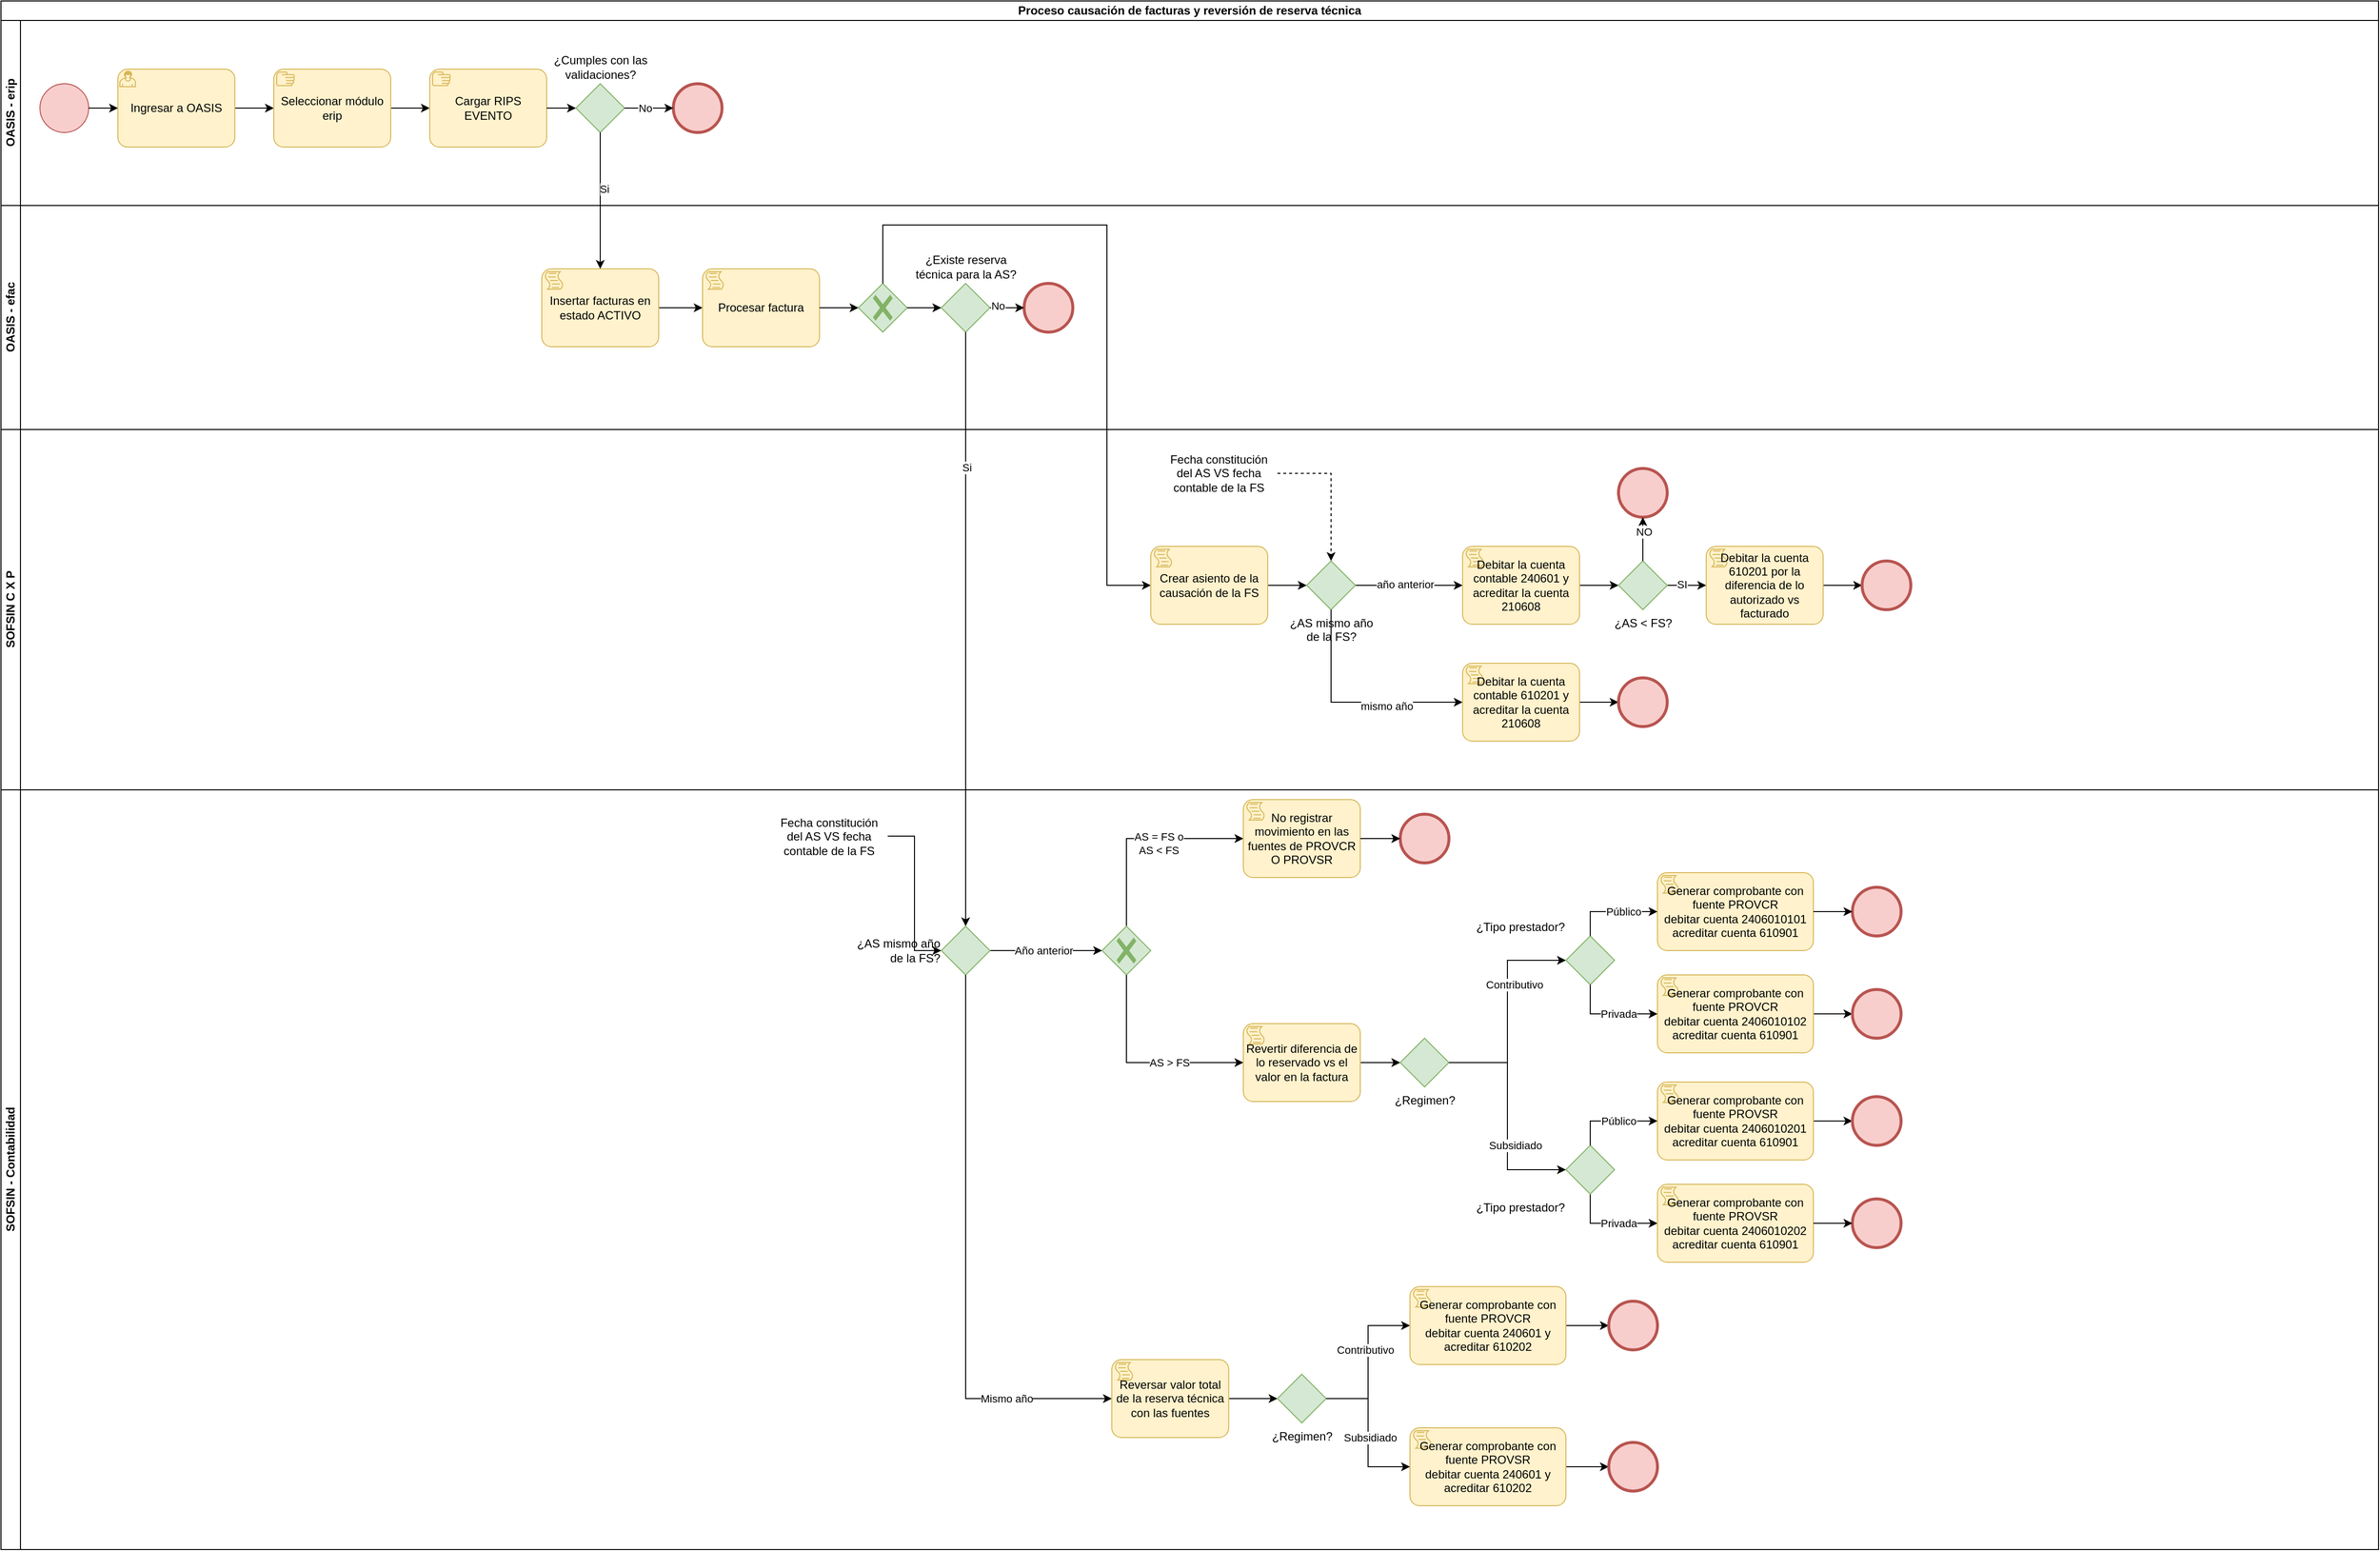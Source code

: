 <mxfile version="26.0.7">
  <diagram name="Página-1" id="pA1rQGJmWaQGo1QmMtAi">
    <mxGraphModel dx="1050" dy="530" grid="1" gridSize="10" guides="1" tooltips="1" connect="1" arrows="1" fold="1" page="1" pageScale="1" pageWidth="2910" pageHeight="1030" math="0" shadow="0">
      <root>
        <mxCell id="0" />
        <mxCell id="1" parent="0" />
        <mxCell id="lTPZUzIXuQvI7SsHR9lC-1" value="Proceso causación de facturas y reversión de reserva técnica" style="swimlane;html=1;childLayout=stackLayout;resizeParent=1;resizeParentMax=0;horizontal=1;startSize=20;horizontalStack=0;whiteSpace=wrap;" parent="1" vertex="1">
          <mxGeometry x="60" y="20" width="2440" height="1590" as="geometry" />
        </mxCell>
        <mxCell id="lTPZUzIXuQvI7SsHR9lC-2" value="&lt;font style=&quot;vertical-align: inherit;&quot;&gt;&lt;font style=&quot;vertical-align: inherit;&quot;&gt;OASIS - erip&lt;/font&gt;&lt;/font&gt;" style="swimlane;html=1;startSize=20;horizontal=0;verticalAlign=middle;" parent="lTPZUzIXuQvI7SsHR9lC-1" vertex="1">
          <mxGeometry y="20" width="2440" height="190" as="geometry" />
        </mxCell>
        <mxCell id="lTPZUzIXuQvI7SsHR9lC-5" value="" style="points=[[0.145,0.145,0],[0.5,0,0],[0.855,0.145,0],[1,0.5,0],[0.855,0.855,0],[0.5,1,0],[0.145,0.855,0],[0,0.5,0]];shape=mxgraph.bpmn.event;html=1;verticalLabelPosition=bottom;labelBackgroundColor=#ffffff;verticalAlign=top;align=center;perimeter=ellipsePerimeter;outlineConnect=0;aspect=fixed;outline=standard;symbol=general;fillColor=#f8cecc;strokeColor=#b85450;" parent="lTPZUzIXuQvI7SsHR9lC-2" vertex="1">
          <mxGeometry x="40" y="65" width="50" height="50" as="geometry" />
        </mxCell>
        <mxCell id="lTPZUzIXuQvI7SsHR9lC-9" style="edgeStyle=orthogonalEdgeStyle;rounded=0;orthogonalLoop=1;jettySize=auto;html=1;" parent="lTPZUzIXuQvI7SsHR9lC-2" source="lTPZUzIXuQvI7SsHR9lC-6" target="lTPZUzIXuQvI7SsHR9lC-8" edge="1">
          <mxGeometry relative="1" as="geometry" />
        </mxCell>
        <mxCell id="lTPZUzIXuQvI7SsHR9lC-6" value="&lt;font style=&quot;vertical-align: inherit;&quot;&gt;&lt;font style=&quot;vertical-align: inherit;&quot;&gt;Ingresar a OASIS&lt;/font&gt;&lt;/font&gt;" style="points=[[0.25,0,0],[0.5,0,0],[0.75,0,0],[1,0.25,0],[1,0.5,0],[1,0.75,0],[0.75,1,0],[0.5,1,0],[0.25,1,0],[0,0.75,0],[0,0.5,0],[0,0.25,0]];shape=mxgraph.bpmn.task;whiteSpace=wrap;rectStyle=rounded;size=10;html=1;container=1;expand=0;collapsible=0;taskMarker=user;fillColor=#fff2cc;strokeColor=#d6b656;" parent="lTPZUzIXuQvI7SsHR9lC-2" vertex="1">
          <mxGeometry x="120" y="50" width="120" height="80" as="geometry" />
        </mxCell>
        <mxCell id="lTPZUzIXuQvI7SsHR9lC-7" style="edgeStyle=orthogonalEdgeStyle;rounded=0;orthogonalLoop=1;jettySize=auto;html=1;entryX=0;entryY=0.5;entryDx=0;entryDy=0;entryPerimeter=0;" parent="lTPZUzIXuQvI7SsHR9lC-2" source="lTPZUzIXuQvI7SsHR9lC-5" target="lTPZUzIXuQvI7SsHR9lC-6" edge="1">
          <mxGeometry relative="1" as="geometry" />
        </mxCell>
        <mxCell id="lTPZUzIXuQvI7SsHR9lC-11" style="edgeStyle=orthogonalEdgeStyle;rounded=0;orthogonalLoop=1;jettySize=auto;html=1;" parent="lTPZUzIXuQvI7SsHR9lC-2" source="lTPZUzIXuQvI7SsHR9lC-8" target="lTPZUzIXuQvI7SsHR9lC-10" edge="1">
          <mxGeometry relative="1" as="geometry" />
        </mxCell>
        <mxCell id="lTPZUzIXuQvI7SsHR9lC-8" value="&lt;font style=&quot;vertical-align: inherit;&quot;&gt;&lt;font style=&quot;vertical-align: inherit;&quot;&gt;Seleccionar módulo erip&lt;/font&gt;&lt;/font&gt;" style="points=[[0.25,0,0],[0.5,0,0],[0.75,0,0],[1,0.25,0],[1,0.5,0],[1,0.75,0],[0.75,1,0],[0.5,1,0],[0.25,1,0],[0,0.75,0],[0,0.5,0],[0,0.25,0]];shape=mxgraph.bpmn.task;whiteSpace=wrap;rectStyle=rounded;size=10;html=1;container=1;expand=0;collapsible=0;taskMarker=manual;fillColor=#fff2cc;strokeColor=#d6b656;" parent="lTPZUzIXuQvI7SsHR9lC-2" vertex="1">
          <mxGeometry x="280" y="50" width="120" height="80" as="geometry" />
        </mxCell>
        <mxCell id="lTPZUzIXuQvI7SsHR9lC-10" value="&lt;font style=&quot;vertical-align: inherit;&quot;&gt;&lt;font style=&quot;vertical-align: inherit;&quot;&gt;Cargar RIPS EVENTO&lt;/font&gt;&lt;/font&gt;" style="points=[[0.25,0,0],[0.5,0,0],[0.75,0,0],[1,0.25,0],[1,0.5,0],[1,0.75,0],[0.75,1,0],[0.5,1,0],[0.25,1,0],[0,0.75,0],[0,0.5,0],[0,0.25,0]];shape=mxgraph.bpmn.task;whiteSpace=wrap;rectStyle=rounded;size=10;html=1;container=1;expand=0;collapsible=0;taskMarker=manual;fillColor=#fff2cc;strokeColor=#d6b656;" parent="lTPZUzIXuQvI7SsHR9lC-2" vertex="1">
          <mxGeometry x="440" y="50" width="120" height="80" as="geometry" />
        </mxCell>
        <mxCell id="lTPZUzIXuQvI7SsHR9lC-12" value="&lt;font style=&quot;vertical-align: inherit;&quot;&gt;&lt;font style=&quot;vertical-align: inherit;&quot;&gt;&lt;font style=&quot;vertical-align: inherit;&quot;&gt;&lt;font style=&quot;vertical-align: inherit;&quot;&gt;¿Cumples con las &lt;/font&gt;&lt;/font&gt;&lt;br&gt;&lt;font style=&quot;vertical-align: inherit;&quot;&gt;&lt;font style=&quot;vertical-align: inherit;&quot;&gt;validaciones?&lt;/font&gt;&lt;/font&gt;&lt;/font&gt;&lt;/font&gt;" style="points=[[0.25,0.25,0],[0.5,0,0],[0.75,0.25,0],[1,0.5,0],[0.75,0.75,0],[0.5,1,0],[0.25,0.75,0],[0,0.5,0]];shape=mxgraph.bpmn.gateway2;html=1;verticalLabelPosition=top;labelBackgroundColor=#ffffff;verticalAlign=bottom;align=center;perimeter=rhombusPerimeter;outlineConnect=0;outline=none;symbol=none;labelPosition=center;fillColor=#d5e8d4;strokeColor=#82b366;" parent="lTPZUzIXuQvI7SsHR9lC-2" vertex="1">
          <mxGeometry x="590" y="65" width="50" height="50" as="geometry" />
        </mxCell>
        <mxCell id="lTPZUzIXuQvI7SsHR9lC-13" style="edgeStyle=orthogonalEdgeStyle;rounded=0;orthogonalLoop=1;jettySize=auto;html=1;entryX=0;entryY=0.5;entryDx=0;entryDy=0;entryPerimeter=0;" parent="lTPZUzIXuQvI7SsHR9lC-2" source="lTPZUzIXuQvI7SsHR9lC-10" target="lTPZUzIXuQvI7SsHR9lC-12" edge="1">
          <mxGeometry relative="1" as="geometry" />
        </mxCell>
        <mxCell id="lTPZUzIXuQvI7SsHR9lC-14" value="" style="points=[[0.145,0.145,0],[0.5,0,0],[0.855,0.145,0],[1,0.5,0],[0.855,0.855,0],[0.5,1,0],[0.145,0.855,0],[0,0.5,0]];shape=mxgraph.bpmn.event;html=1;verticalLabelPosition=bottom;labelBackgroundColor=#ffffff;verticalAlign=top;align=center;perimeter=ellipsePerimeter;outlineConnect=0;aspect=fixed;outline=end;symbol=terminate2;fillColor=#f8cecc;strokeColor=#b85450;" parent="lTPZUzIXuQvI7SsHR9lC-2" vertex="1">
          <mxGeometry x="690" y="65" width="50" height="50" as="geometry" />
        </mxCell>
        <mxCell id="lTPZUzIXuQvI7SsHR9lC-16" style="edgeStyle=orthogonalEdgeStyle;rounded=0;orthogonalLoop=1;jettySize=auto;html=1;entryX=0;entryY=0.5;entryDx=0;entryDy=0;entryPerimeter=0;" parent="lTPZUzIXuQvI7SsHR9lC-2" source="lTPZUzIXuQvI7SsHR9lC-12" target="lTPZUzIXuQvI7SsHR9lC-14" edge="1">
          <mxGeometry relative="1" as="geometry" />
        </mxCell>
        <mxCell id="lTPZUzIXuQvI7SsHR9lC-17" value="&lt;font style=&quot;vertical-align: inherit;&quot;&gt;&lt;font style=&quot;vertical-align: inherit;&quot;&gt;No&lt;/font&gt;&lt;/font&gt;" style="edgeLabel;html=1;align=center;verticalAlign=middle;resizable=0;points=[];" parent="lTPZUzIXuQvI7SsHR9lC-16" vertex="1" connectable="0">
          <mxGeometry x="-0.168" relative="1" as="geometry">
            <mxPoint as="offset" />
          </mxGeometry>
        </mxCell>
        <mxCell id="lTPZUzIXuQvI7SsHR9lC-3" value="&lt;font style=&quot;vertical-align: inherit;&quot;&gt;&lt;font style=&quot;vertical-align: inherit;&quot;&gt;OASIS - efac&lt;/font&gt;&lt;/font&gt;" style="swimlane;html=1;startSize=20;horizontal=0;" parent="lTPZUzIXuQvI7SsHR9lC-1" vertex="1">
          <mxGeometry y="210" width="2440" height="230" as="geometry" />
        </mxCell>
        <mxCell id="lTPZUzIXuQvI7SsHR9lC-21" value="" style="edgeStyle=orthogonalEdgeStyle;rounded=0;orthogonalLoop=1;jettySize=auto;html=1;" parent="lTPZUzIXuQvI7SsHR9lC-3" source="lTPZUzIXuQvI7SsHR9lC-18" target="lTPZUzIXuQvI7SsHR9lC-20" edge="1">
          <mxGeometry relative="1" as="geometry" />
        </mxCell>
        <mxCell id="lTPZUzIXuQvI7SsHR9lC-18" value="&lt;font style=&quot;vertical-align: inherit;&quot;&gt;&lt;font style=&quot;vertical-align: inherit;&quot;&gt;Insertar facturas en estado ACTIVO&lt;/font&gt;&lt;/font&gt;" style="points=[[0.25,0,0],[0.5,0,0],[0.75,0,0],[1,0.25,0],[1,0.5,0],[1,0.75,0],[0.75,1,0],[0.5,1,0],[0.25,1,0],[0,0.75,0],[0,0.5,0],[0,0.25,0]];shape=mxgraph.bpmn.task;whiteSpace=wrap;rectStyle=rounded;size=10;html=1;container=1;expand=0;collapsible=0;taskMarker=script;fillColor=#fff2cc;strokeColor=#d6b656;" parent="lTPZUzIXuQvI7SsHR9lC-3" vertex="1">
          <mxGeometry x="555" y="65" width="120" height="80" as="geometry" />
        </mxCell>
        <mxCell id="lTPZUzIXuQvI7SsHR9lC-20" value="&lt;font style=&quot;vertical-align: inherit;&quot;&gt;&lt;font style=&quot;vertical-align: inherit;&quot;&gt;&lt;font style=&quot;vertical-align: inherit;&quot;&gt;&lt;font style=&quot;vertical-align: inherit;&quot;&gt;Procesar factura&lt;/font&gt;&lt;/font&gt;&lt;/font&gt;&lt;/font&gt;" style="points=[[0.25,0,0],[0.5,0,0],[0.75,0,0],[1,0.25,0],[1,0.5,0],[1,0.75,0],[0.75,1,0],[0.5,1,0],[0.25,1,0],[0,0.75,0],[0,0.5,0],[0,0.25,0]];shape=mxgraph.bpmn.task;whiteSpace=wrap;rectStyle=rounded;size=10;html=1;container=1;expand=0;collapsible=0;taskMarker=script;fillColor=#fff2cc;strokeColor=#d6b656;" parent="lTPZUzIXuQvI7SsHR9lC-3" vertex="1">
          <mxGeometry x="720" y="65" width="120" height="80" as="geometry" />
        </mxCell>
        <mxCell id="Uj06ka_1NvC9JDa_I5zb-4" value="" style="points=[[0.25,0.25,0],[0.5,0,0],[0.75,0.25,0],[1,0.5,0],[0.75,0.75,0],[0.5,1,0],[0.25,0.75,0],[0,0.5,0]];shape=mxgraph.bpmn.gateway2;html=1;verticalLabelPosition=bottom;labelBackgroundColor=#ffffff;verticalAlign=top;align=center;perimeter=rhombusPerimeter;outlineConnect=0;outline=none;symbol=none;gwType=exclusive;fillColor=#d5e8d4;strokeColor=#82b366;" parent="lTPZUzIXuQvI7SsHR9lC-3" vertex="1">
          <mxGeometry x="880" y="80" width="50" height="50" as="geometry" />
        </mxCell>
        <mxCell id="Uj06ka_1NvC9JDa_I5zb-5" style="edgeStyle=orthogonalEdgeStyle;rounded=0;orthogonalLoop=1;jettySize=auto;html=1;entryX=0;entryY=0.5;entryDx=0;entryDy=0;entryPerimeter=0;" parent="lTPZUzIXuQvI7SsHR9lC-3" source="lTPZUzIXuQvI7SsHR9lC-20" target="Uj06ka_1NvC9JDa_I5zb-4" edge="1">
          <mxGeometry relative="1" as="geometry" />
        </mxCell>
        <mxCell id="Uj06ka_1NvC9JDa_I5zb-3" value="¿Existe reserva &lt;br&gt;técnica para la AS?" style="points=[[0.25,0.25,0],[0.5,0,0],[0.75,0.25,0],[1,0.5,0],[0.75,0.75,0],[0.5,1,0],[0.25,0.75,0],[0,0.5,0]];shape=mxgraph.bpmn.gateway2;html=1;verticalLabelPosition=top;labelBackgroundColor=#ffffff;verticalAlign=bottom;align=center;perimeter=rhombusPerimeter;outlineConnect=0;outline=none;symbol=none;labelPosition=center;fillColor=#d5e8d4;strokeColor=#82b366;" parent="lTPZUzIXuQvI7SsHR9lC-3" vertex="1">
          <mxGeometry x="965" y="80" width="50" height="50" as="geometry" />
        </mxCell>
        <mxCell id="lTPZUzIXuQvI7SsHR9lC-30" style="edgeStyle=orthogonalEdgeStyle;rounded=0;orthogonalLoop=1;jettySize=auto;html=1;exitX=1;exitY=0.5;exitDx=0;exitDy=0;exitPerimeter=0;" parent="lTPZUzIXuQvI7SsHR9lC-3" source="Uj06ka_1NvC9JDa_I5zb-4" target="Uj06ka_1NvC9JDa_I5zb-3" edge="1">
          <mxGeometry relative="1" as="geometry">
            <mxPoint x="980" y="700" as="targetPoint" />
            <mxPoint x="940" y="305" as="sourcePoint" />
          </mxGeometry>
        </mxCell>
        <mxCell id="Uj06ka_1NvC9JDa_I5zb-9" value="" style="points=[[0.145,0.145,0],[0.5,0,0],[0.855,0.145,0],[1,0.5,0],[0.855,0.855,0],[0.5,1,0],[0.145,0.855,0],[0,0.5,0]];shape=mxgraph.bpmn.event;html=1;verticalLabelPosition=bottom;labelBackgroundColor=#ffffff;verticalAlign=top;align=center;perimeter=ellipsePerimeter;outlineConnect=0;aspect=fixed;outline=end;symbol=terminate2;fillColor=#f8cecc;strokeColor=#b85450;" parent="lTPZUzIXuQvI7SsHR9lC-3" vertex="1">
          <mxGeometry x="1050" y="80" width="50" height="50" as="geometry" />
        </mxCell>
        <mxCell id="Uj06ka_1NvC9JDa_I5zb-8" style="edgeStyle=orthogonalEdgeStyle;rounded=0;orthogonalLoop=1;jettySize=auto;html=1;" parent="lTPZUzIXuQvI7SsHR9lC-3" source="Uj06ka_1NvC9JDa_I5zb-3" target="Uj06ka_1NvC9JDa_I5zb-9" edge="1">
          <mxGeometry relative="1" as="geometry">
            <mxPoint x="1100" y="90" as="targetPoint" />
          </mxGeometry>
        </mxCell>
        <mxCell id="Uj06ka_1NvC9JDa_I5zb-10" value="No" style="edgeLabel;html=1;align=center;verticalAlign=middle;resizable=0;points=[];" parent="Uj06ka_1NvC9JDa_I5zb-8" vertex="1" connectable="0">
          <mxGeometry x="-0.644" y="2" relative="1" as="geometry">
            <mxPoint as="offset" />
          </mxGeometry>
        </mxCell>
        <mxCell id="lTPZUzIXuQvI7SsHR9lC-19" style="edgeStyle=orthogonalEdgeStyle;rounded=0;orthogonalLoop=1;jettySize=auto;html=1;" parent="lTPZUzIXuQvI7SsHR9lC-1" source="lTPZUzIXuQvI7SsHR9lC-12" target="lTPZUzIXuQvI7SsHR9lC-18" edge="1">
          <mxGeometry relative="1" as="geometry" />
        </mxCell>
        <mxCell id="Uj06ka_1NvC9JDa_I5zb-1" value="Si" style="edgeLabel;html=1;align=center;verticalAlign=middle;resizable=0;points=[];" parent="lTPZUzIXuQvI7SsHR9lC-19" vertex="1" connectable="0">
          <mxGeometry x="-0.168" y="4" relative="1" as="geometry">
            <mxPoint as="offset" />
          </mxGeometry>
        </mxCell>
        <mxCell id="lTPZUzIXuQvI7SsHR9lC-25" value="" style="edgeStyle=orthogonalEdgeStyle;rounded=0;orthogonalLoop=1;jettySize=auto;html=1;exitX=0.5;exitY=0;exitDx=0;exitDy=0;exitPerimeter=0;" parent="lTPZUzIXuQvI7SsHR9lC-1" source="Uj06ka_1NvC9JDa_I5zb-4" target="lTPZUzIXuQvI7SsHR9lC-24" edge="1">
          <mxGeometry relative="1" as="geometry">
            <mxPoint x="940" y="250" as="sourcePoint" />
            <Array as="points">
              <mxPoint x="905" y="230" />
              <mxPoint x="1135" y="230" />
            </Array>
          </mxGeometry>
        </mxCell>
        <mxCell id="lTPZUzIXuQvI7SsHR9lC-4" value="&lt;font style=&quot;vertical-align: inherit;&quot;&gt;&lt;font style=&quot;vertical-align: inherit;&quot;&gt;SOFSIN C X P&lt;/font&gt;&lt;/font&gt;" style="swimlane;html=1;startSize=20;horizontal=0;" parent="lTPZUzIXuQvI7SsHR9lC-1" vertex="1">
          <mxGeometry y="440" width="2440" height="370" as="geometry" />
        </mxCell>
        <mxCell id="Uj06ka_1NvC9JDa_I5zb-11" style="edgeStyle=orthogonalEdgeStyle;rounded=0;orthogonalLoop=1;jettySize=auto;html=1;entryX=0;entryY=0.5;entryDx=0;entryDy=0;entryPerimeter=0;" parent="lTPZUzIXuQvI7SsHR9lC-4" source="lTPZUzIXuQvI7SsHR9lC-24" target="Uj06ka_1NvC9JDa_I5zb-12" edge="1">
          <mxGeometry relative="1" as="geometry">
            <mxPoint x="1330" y="60" as="targetPoint" />
          </mxGeometry>
        </mxCell>
        <mxCell id="lTPZUzIXuQvI7SsHR9lC-24" value="&lt;font style=&quot;vertical-align: inherit;&quot;&gt;&lt;font style=&quot;vertical-align: inherit;&quot;&gt;&lt;font style=&quot;vertical-align: inherit;&quot;&gt;&lt;font style=&quot;vertical-align: inherit;&quot;&gt;Crear asiento de la causación de la FS&lt;/font&gt;&lt;/font&gt;&lt;/font&gt;&lt;/font&gt;" style="points=[[0.25,0,0],[0.5,0,0],[0.75,0,0],[1,0.25,0],[1,0.5,0],[1,0.75,0],[0.75,1,0],[0.5,1,0],[0.25,1,0],[0,0.75,0],[0,0.5,0],[0,0.25,0]];shape=mxgraph.bpmn.task;whiteSpace=wrap;rectStyle=rounded;size=10;html=1;container=1;expand=0;collapsible=0;taskMarker=script;fillColor=#fff2cc;strokeColor=#d6b656;" parent="lTPZUzIXuQvI7SsHR9lC-4" vertex="1">
          <mxGeometry x="1180" y="120" width="120" height="80" as="geometry" />
        </mxCell>
        <mxCell id="Uj06ka_1NvC9JDa_I5zb-13" style="edgeStyle=orthogonalEdgeStyle;rounded=0;orthogonalLoop=1;jettySize=auto;html=1;entryX=0;entryY=0.5;entryDx=0;entryDy=0;entryPerimeter=0;" parent="lTPZUzIXuQvI7SsHR9lC-4" source="Uj06ka_1NvC9JDa_I5zb-12" target="lTPZUzIXuQvI7SsHR9lC-67" edge="1">
          <mxGeometry relative="1" as="geometry">
            <mxPoint x="1480" y="160" as="targetPoint" />
          </mxGeometry>
        </mxCell>
        <mxCell id="Uj06ka_1NvC9JDa_I5zb-16" value="año anterior" style="edgeLabel;html=1;align=center;verticalAlign=middle;resizable=0;points=[];" parent="Uj06ka_1NvC9JDa_I5zb-13" vertex="1" connectable="0">
          <mxGeometry x="-0.072" y="1" relative="1" as="geometry">
            <mxPoint as="offset" />
          </mxGeometry>
        </mxCell>
        <mxCell id="Uj06ka_1NvC9JDa_I5zb-12" value="¿AS mismo año&lt;br&gt;de la FS?" style="points=[[0.25,0.25,0],[0.5,0,0],[0.75,0.25,0],[1,0.5,0],[0.75,0.75,0],[0.5,1,0],[0.25,0.75,0],[0,0.5,0]];shape=mxgraph.bpmn.gateway2;html=1;verticalLabelPosition=bottom;labelBackgroundColor=#ffffff;verticalAlign=top;align=center;perimeter=rhombusPerimeter;outlineConnect=0;outline=none;symbol=none;labelPosition=center;fillColor=#d5e8d4;strokeColor=#82b366;" parent="lTPZUzIXuQvI7SsHR9lC-4" vertex="1">
          <mxGeometry x="1340" y="135" width="50" height="50" as="geometry" />
        </mxCell>
        <mxCell id="Uj06ka_1NvC9JDa_I5zb-15" style="edgeStyle=orthogonalEdgeStyle;rounded=0;orthogonalLoop=1;jettySize=auto;html=1;dashed=1;" parent="lTPZUzIXuQvI7SsHR9lC-4" source="Uj06ka_1NvC9JDa_I5zb-14" target="Uj06ka_1NvC9JDa_I5zb-12" edge="1">
          <mxGeometry relative="1" as="geometry" />
        </mxCell>
        <mxCell id="Uj06ka_1NvC9JDa_I5zb-14" value="Fecha constitución del AS VS fecha contable de la FS" style="text;html=1;strokeColor=none;fillColor=none;align=center;verticalAlign=middle;whiteSpace=wrap;rounded=0;" parent="lTPZUzIXuQvI7SsHR9lC-4" vertex="1">
          <mxGeometry x="1190" y="30" width="120" height="30" as="geometry" />
        </mxCell>
        <mxCell id="Uj06ka_1NvC9JDa_I5zb-24" style="edgeStyle=orthogonalEdgeStyle;rounded=0;orthogonalLoop=1;jettySize=auto;html=1;" parent="lTPZUzIXuQvI7SsHR9lC-4" source="lTPZUzIXuQvI7SsHR9lC-67" target="Uj06ka_1NvC9JDa_I5zb-23" edge="1">
          <mxGeometry relative="1" as="geometry" />
        </mxCell>
        <mxCell id="lTPZUzIXuQvI7SsHR9lC-67" value="Debitar la cuenta contable 240601 y acreditar la cuenta 210608" style="points=[[0.25,0,0],[0.5,0,0],[0.75,0,0],[1,0.25,0],[1,0.5,0],[1,0.75,0],[0.75,1,0],[0.5,1,0],[0.25,1,0],[0,0.75,0],[0,0.5,0],[0,0.25,0]];shape=mxgraph.bpmn.task;whiteSpace=wrap;rectStyle=rounded;size=10;html=1;container=1;expand=0;collapsible=0;taskMarker=script;fillColor=#fff2cc;strokeColor=#d6b656;" parent="lTPZUzIXuQvI7SsHR9lC-4" vertex="1">
          <mxGeometry x="1500" y="120" width="120" height="80" as="geometry" />
        </mxCell>
        <mxCell id="Uj06ka_1NvC9JDa_I5zb-31" style="edgeStyle=orthogonalEdgeStyle;rounded=0;orthogonalLoop=1;jettySize=auto;html=1;" parent="lTPZUzIXuQvI7SsHR9lC-4" source="Uj06ka_1NvC9JDa_I5zb-17" target="Uj06ka_1NvC9JDa_I5zb-32" edge="1">
          <mxGeometry relative="1" as="geometry">
            <mxPoint x="1670" y="280" as="targetPoint" />
          </mxGeometry>
        </mxCell>
        <mxCell id="Uj06ka_1NvC9JDa_I5zb-17" value="Debitar la cuenta contable 610201 y acreditar la cuenta 210608" style="points=[[0.25,0,0],[0.5,0,0],[0.75,0,0],[1,0.25,0],[1,0.5,0],[1,0.75,0],[0.75,1,0],[0.5,1,0],[0.25,1,0],[0,0.75,0],[0,0.5,0],[0,0.25,0]];shape=mxgraph.bpmn.task;whiteSpace=wrap;rectStyle=rounded;size=10;html=1;container=1;expand=0;collapsible=0;taskMarker=script;fillColor=#fff2cc;strokeColor=#d6b656;" parent="lTPZUzIXuQvI7SsHR9lC-4" vertex="1">
          <mxGeometry x="1500" y="240" width="120" height="80" as="geometry" />
        </mxCell>
        <mxCell id="Uj06ka_1NvC9JDa_I5zb-19" style="edgeStyle=orthogonalEdgeStyle;rounded=0;orthogonalLoop=1;jettySize=auto;html=1;entryX=0;entryY=0.5;entryDx=0;entryDy=0;entryPerimeter=0;exitX=0.5;exitY=1;exitDx=0;exitDy=0;exitPerimeter=0;" parent="lTPZUzIXuQvI7SsHR9lC-4" source="Uj06ka_1NvC9JDa_I5zb-12" target="Uj06ka_1NvC9JDa_I5zb-17" edge="1">
          <mxGeometry relative="1" as="geometry" />
        </mxCell>
        <mxCell id="Uj06ka_1NvC9JDa_I5zb-20" value="mismo año" style="edgeLabel;html=1;align=center;verticalAlign=middle;resizable=0;points=[];" parent="Uj06ka_1NvC9JDa_I5zb-19" vertex="1" connectable="0">
          <mxGeometry x="0.322" y="-4" relative="1" as="geometry">
            <mxPoint as="offset" />
          </mxGeometry>
        </mxCell>
        <mxCell id="Uj06ka_1NvC9JDa_I5zb-26" style="edgeStyle=orthogonalEdgeStyle;rounded=0;orthogonalLoop=1;jettySize=auto;html=1;" parent="lTPZUzIXuQvI7SsHR9lC-4" source="Uj06ka_1NvC9JDa_I5zb-23" target="Uj06ka_1NvC9JDa_I5zb-25" edge="1">
          <mxGeometry relative="1" as="geometry" />
        </mxCell>
        <mxCell id="Uj06ka_1NvC9JDa_I5zb-27" value="SI" style="edgeLabel;html=1;align=center;verticalAlign=middle;resizable=0;points=[];" parent="Uj06ka_1NvC9JDa_I5zb-26" vertex="1" connectable="0">
          <mxGeometry x="-0.25" y="1" relative="1" as="geometry">
            <mxPoint as="offset" />
          </mxGeometry>
        </mxCell>
        <mxCell id="Uj06ka_1NvC9JDa_I5zb-23" value="¿AS &amp;lt; FS?" style="points=[[0.25,0.25,0],[0.5,0,0],[0.75,0.25,0],[1,0.5,0],[0.75,0.75,0],[0.5,1,0],[0.25,0.75,0],[0,0.5,0]];shape=mxgraph.bpmn.gateway2;html=1;verticalLabelPosition=bottom;labelBackgroundColor=#ffffff;verticalAlign=top;align=center;perimeter=rhombusPerimeter;outlineConnect=0;outline=none;symbol=none;fillColor=#d5e8d4;strokeColor=#82b366;" parent="lTPZUzIXuQvI7SsHR9lC-4" vertex="1">
          <mxGeometry x="1660" y="135" width="50" height="50" as="geometry" />
        </mxCell>
        <mxCell id="Uj06ka_1NvC9JDa_I5zb-29" style="edgeStyle=orthogonalEdgeStyle;rounded=0;orthogonalLoop=1;jettySize=auto;html=1;" parent="lTPZUzIXuQvI7SsHR9lC-4" source="Uj06ka_1NvC9JDa_I5zb-25" target="Uj06ka_1NvC9JDa_I5zb-30" edge="1">
          <mxGeometry relative="1" as="geometry">
            <mxPoint x="1910" y="160" as="targetPoint" />
          </mxGeometry>
        </mxCell>
        <mxCell id="Uj06ka_1NvC9JDa_I5zb-25" value="Debitar la cuenta 610201 por la diferencia de lo autorizado vs facturado" style="points=[[0.25,0,0],[0.5,0,0],[0.75,0,0],[1,0.25,0],[1,0.5,0],[1,0.75,0],[0.75,1,0],[0.5,1,0],[0.25,1,0],[0,0.75,0],[0,0.5,0],[0,0.25,0]];shape=mxgraph.bpmn.task;whiteSpace=wrap;rectStyle=rounded;size=10;html=1;container=1;expand=0;collapsible=0;taskMarker=script;fillColor=#fff2cc;strokeColor=#d6b656;" parent="lTPZUzIXuQvI7SsHR9lC-4" vertex="1">
          <mxGeometry x="1750" y="120" width="120" height="80" as="geometry" />
        </mxCell>
        <mxCell id="Uj06ka_1NvC9JDa_I5zb-30" value="" style="points=[[0.145,0.145,0],[0.5,0,0],[0.855,0.145,0],[1,0.5,0],[0.855,0.855,0],[0.5,1,0],[0.145,0.855,0],[0,0.5,0]];shape=mxgraph.bpmn.event;html=1;verticalLabelPosition=bottom;labelBackgroundColor=#ffffff;verticalAlign=top;align=center;perimeter=ellipsePerimeter;outlineConnect=0;aspect=fixed;outline=end;symbol=terminate2;fillColor=#f8cecc;strokeColor=#b85450;" parent="lTPZUzIXuQvI7SsHR9lC-4" vertex="1">
          <mxGeometry x="1910" y="135" width="50" height="50" as="geometry" />
        </mxCell>
        <mxCell id="Uj06ka_1NvC9JDa_I5zb-32" value="" style="points=[[0.145,0.145,0],[0.5,0,0],[0.855,0.145,0],[1,0.5,0],[0.855,0.855,0],[0.5,1,0],[0.145,0.855,0],[0,0.5,0]];shape=mxgraph.bpmn.event;html=1;verticalLabelPosition=bottom;labelBackgroundColor=#ffffff;verticalAlign=top;align=center;perimeter=ellipsePerimeter;outlineConnect=0;aspect=fixed;outline=end;symbol=terminate2;fillColor=#f8cecc;strokeColor=#b85450;" parent="lTPZUzIXuQvI7SsHR9lC-4" vertex="1">
          <mxGeometry x="1660" y="255" width="50" height="50" as="geometry" />
        </mxCell>
        <mxCell id="Uj06ka_1NvC9JDa_I5zb-36" value="" style="points=[[0.145,0.145,0],[0.5,0,0],[0.855,0.145,0],[1,0.5,0],[0.855,0.855,0],[0.5,1,0],[0.145,0.855,0],[0,0.5,0]];shape=mxgraph.bpmn.event;html=1;verticalLabelPosition=bottom;labelBackgroundColor=#ffffff;verticalAlign=top;align=center;perimeter=ellipsePerimeter;outlineConnect=0;aspect=fixed;outline=end;symbol=terminate2;fillColor=#f8cecc;strokeColor=#b85450;" parent="lTPZUzIXuQvI7SsHR9lC-4" vertex="1">
          <mxGeometry x="1660" y="40" width="50" height="50" as="geometry" />
        </mxCell>
        <mxCell id="Uj06ka_1NvC9JDa_I5zb-35" style="edgeStyle=orthogonalEdgeStyle;rounded=0;orthogonalLoop=1;jettySize=auto;html=1;" parent="lTPZUzIXuQvI7SsHR9lC-4" source="Uj06ka_1NvC9JDa_I5zb-23" target="Uj06ka_1NvC9JDa_I5zb-36" edge="1">
          <mxGeometry relative="1" as="geometry">
            <mxPoint x="1685" y="80" as="targetPoint" />
          </mxGeometry>
        </mxCell>
        <mxCell id="Uj06ka_1NvC9JDa_I5zb-37" value="NO" style="edgeLabel;html=1;align=center;verticalAlign=middle;resizable=0;points=[];" parent="Uj06ka_1NvC9JDa_I5zb-35" vertex="1" connectable="0">
          <mxGeometry x="0.36" y="-1" relative="1" as="geometry">
            <mxPoint as="offset" />
          </mxGeometry>
        </mxCell>
        <mxCell id="Uj06ka_1NvC9JDa_I5zb-6" style="edgeStyle=orthogonalEdgeStyle;rounded=0;orthogonalLoop=1;jettySize=auto;html=1;exitX=0.5;exitY=1;exitDx=0;exitDy=0;exitPerimeter=0;entryX=0.5;entryY=0;entryDx=0;entryDy=0;entryPerimeter=0;" parent="lTPZUzIXuQvI7SsHR9lC-1" source="Uj06ka_1NvC9JDa_I5zb-3" target="-zWl22DMir9VvuhOoXGW-4" edge="1">
          <mxGeometry relative="1" as="geometry">
            <mxPoint x="1030" y="1120" as="targetPoint" />
            <Array as="points" />
          </mxGeometry>
        </mxCell>
        <mxCell id="Uj06ka_1NvC9JDa_I5zb-7" value="Si" style="edgeLabel;html=1;align=center;verticalAlign=middle;resizable=0;points=[];" parent="Uj06ka_1NvC9JDa_I5zb-6" vertex="1" connectable="0">
          <mxGeometry x="-0.544" y="1" relative="1" as="geometry">
            <mxPoint as="offset" />
          </mxGeometry>
        </mxCell>
        <mxCell id="lTPZUzIXuQvI7SsHR9lC-61" value="&lt;font style=&quot;vertical-align: inherit;&quot;&gt;&lt;font style=&quot;vertical-align: inherit;&quot;&gt;SOFSIN - Contabilidad&lt;/font&gt;&lt;/font&gt;" style="swimlane;html=1;startSize=20;horizontal=0;" parent="lTPZUzIXuQvI7SsHR9lC-1" vertex="1">
          <mxGeometry y="810" width="2440" height="780" as="geometry" />
        </mxCell>
        <mxCell id="lTPZUzIXuQvI7SsHR9lC-35" style="edgeStyle=orthogonalEdgeStyle;rounded=0;orthogonalLoop=1;jettySize=auto;html=1;entryX=0;entryY=0.5;entryDx=0;entryDy=0;entryPerimeter=0;exitX=0.5;exitY=0;exitDx=0;exitDy=0;exitPerimeter=0;" parent="lTPZUzIXuQvI7SsHR9lC-61" source="lTPZUzIXuQvI7SsHR9lC-33" target="lTPZUzIXuQvI7SsHR9lC-75" edge="1">
          <mxGeometry relative="1" as="geometry">
            <mxPoint x="1360" y="120" as="targetPoint" />
          </mxGeometry>
        </mxCell>
        <mxCell id="lTPZUzIXuQvI7SsHR9lC-36" value="AS = FS o &lt;br&gt;AS &amp;lt; FS" style="edgeLabel;html=1;align=center;verticalAlign=middle;resizable=0;points=[];" parent="lTPZUzIXuQvI7SsHR9lC-35" vertex="1" connectable="0">
          <mxGeometry x="0.508" y="-3" relative="1" as="geometry">
            <mxPoint x="-36" y="2" as="offset" />
          </mxGeometry>
        </mxCell>
        <mxCell id="lTPZUzIXuQvI7SsHR9lC-33" value="" style="points=[[0.25,0.25,0],[0.5,0,0],[0.75,0.25,0],[1,0.5,0],[0.75,0.75,0],[0.5,1,0],[0.25,0.75,0],[0,0.5,0]];shape=mxgraph.bpmn.gateway2;html=1;verticalLabelPosition=bottom;labelBackgroundColor=#ffffff;verticalAlign=top;align=center;perimeter=rhombusPerimeter;outlineConnect=0;outline=none;symbol=none;gwType=exclusive;fillColor=#d5e8d4;strokeColor=#82b366;" parent="lTPZUzIXuQvI7SsHR9lC-61" vertex="1">
          <mxGeometry x="1130" y="140" width="50" height="50" as="geometry" />
        </mxCell>
        <mxCell id="lTPZUzIXuQvI7SsHR9lC-75" value="No registrar movimiento en las fuentes de PROVCR O PROVSR" style="points=[[0.25,0,0],[0.5,0,0],[0.75,0,0],[1,0.25,0],[1,0.5,0],[1,0.75,0],[0.75,1,0],[0.5,1,0],[0.25,1,0],[0,0.75,0],[0,0.5,0],[0,0.25,0]];shape=mxgraph.bpmn.task;whiteSpace=wrap;rectStyle=rounded;size=10;html=1;container=1;expand=0;collapsible=0;taskMarker=script;fillColor=#fff2cc;strokeColor=#d6b656;" parent="lTPZUzIXuQvI7SsHR9lC-61" vertex="1">
          <mxGeometry x="1275" y="10" width="120" height="80" as="geometry" />
        </mxCell>
        <mxCell id="-zWl22DMir9VvuhOoXGW-2" style="edgeStyle=orthogonalEdgeStyle;rounded=0;orthogonalLoop=1;jettySize=auto;html=1;entryX=0;entryY=0.5;entryDx=0;entryDy=0;entryPerimeter=0;exitX=0.5;exitY=1;exitDx=0;exitDy=0;exitPerimeter=0;" parent="lTPZUzIXuQvI7SsHR9lC-61" source="lTPZUzIXuQvI7SsHR9lC-33" target="-zWl22DMir9VvuhOoXGW-16" edge="1">
          <mxGeometry relative="1" as="geometry">
            <mxPoint x="1266" y="395" as="targetPoint" />
          </mxGeometry>
        </mxCell>
        <mxCell id="-zWl22DMir9VvuhOoXGW-3" value="AS &amp;gt; FS" style="edgeLabel;html=1;align=center;verticalAlign=middle;resizable=0;points=[];" parent="-zWl22DMir9VvuhOoXGW-2" vertex="1" connectable="0">
          <mxGeometry x="0.583" relative="1" as="geometry">
            <mxPoint x="-32" as="offset" />
          </mxGeometry>
        </mxCell>
        <mxCell id="-zWl22DMir9VvuhOoXGW-5" style="edgeStyle=orthogonalEdgeStyle;rounded=0;orthogonalLoop=1;jettySize=auto;html=1;entryX=0;entryY=0.5;entryDx=0;entryDy=0;entryPerimeter=0;" parent="lTPZUzIXuQvI7SsHR9lC-61" source="-zWl22DMir9VvuhOoXGW-4" target="lTPZUzIXuQvI7SsHR9lC-33" edge="1">
          <mxGeometry relative="1" as="geometry">
            <mxPoint x="990" y="370" as="targetPoint" />
          </mxGeometry>
        </mxCell>
        <mxCell id="-zWl22DMir9VvuhOoXGW-41" value="Año anterior" style="edgeLabel;html=1;align=center;verticalAlign=middle;resizable=0;points=[];" parent="-zWl22DMir9VvuhOoXGW-5" vertex="1" connectable="0">
          <mxGeometry x="0.158" y="-3" relative="1" as="geometry">
            <mxPoint x="-12" y="-3" as="offset" />
          </mxGeometry>
        </mxCell>
        <mxCell id="-zWl22DMir9VvuhOoXGW-4" value="¿AS mismo año&lt;br&gt;de la FS?" style="points=[[0.25,0.25,0],[0.5,0,0],[0.75,0.25,0],[1,0.5,0],[0.75,0.75,0],[0.5,1,0],[0.25,0.75,0],[0,0.5,0]];shape=mxgraph.bpmn.gateway2;html=1;verticalLabelPosition=middle;labelBackgroundColor=#ffffff;verticalAlign=middle;align=right;perimeter=rhombusPerimeter;outlineConnect=0;outline=none;symbol=none;labelPosition=left;fillColor=#d5e8d4;strokeColor=#82b366;" parent="lTPZUzIXuQvI7SsHR9lC-61" vertex="1">
          <mxGeometry x="965" y="140" width="50" height="50" as="geometry" />
        </mxCell>
        <mxCell id="-zWl22DMir9VvuhOoXGW-19" style="edgeStyle=orthogonalEdgeStyle;rounded=0;orthogonalLoop=1;jettySize=auto;html=1;entryX=0;entryY=0.5;entryDx=0;entryDy=0;entryPerimeter=0;" parent="lTPZUzIXuQvI7SsHR9lC-61" source="-zWl22DMir9VvuhOoXGW-16" target="9XMTyabBf-FgVmjhPNOI-6" edge="1">
          <mxGeometry relative="1" as="geometry">
            <mxPoint x="1440" y="280" as="targetPoint" />
          </mxGeometry>
        </mxCell>
        <mxCell id="-zWl22DMir9VvuhOoXGW-16" value="&lt;font style=&quot;vertical-align: inherit;&quot;&gt;&lt;font style=&quot;vertical-align: inherit;&quot;&gt;Revertir diferencia de lo reservado vs el valor en la factura&lt;/font&gt;&lt;/font&gt;" style="points=[[0.25,0,0],[0.5,0,0],[0.75,0,0],[1,0.25,0],[1,0.5,0],[1,0.75,0],[0.75,1,0],[0.5,1,0],[0.25,1,0],[0,0.75,0],[0,0.5,0],[0,0.25,0]];shape=mxgraph.bpmn.task;whiteSpace=wrap;rectStyle=rounded;size=10;html=1;container=1;expand=0;collapsible=0;taskMarker=script;fillColor=#fff2cc;strokeColor=#d6b656;" parent="lTPZUzIXuQvI7SsHR9lC-61" vertex="1">
          <mxGeometry x="1275" y="240" width="120" height="80" as="geometry" />
        </mxCell>
        <mxCell id="-zWl22DMir9VvuhOoXGW-23" style="edgeStyle=orthogonalEdgeStyle;rounded=0;orthogonalLoop=1;jettySize=auto;html=1;entryX=0;entryY=0.5;entryDx=0;entryDy=0;entryPerimeter=0;exitX=0.5;exitY=1;exitDx=0;exitDy=0;exitPerimeter=0;" parent="lTPZUzIXuQvI7SsHR9lC-61" source="-zWl22DMir9VvuhOoXGW-4" target="-zWl22DMir9VvuhOoXGW-29" edge="1">
          <mxGeometry relative="1" as="geometry">
            <mxPoint x="1060" y="850" as="targetPoint" />
          </mxGeometry>
        </mxCell>
        <mxCell id="-zWl22DMir9VvuhOoXGW-42" value="Mismo año" style="edgeLabel;html=1;align=center;verticalAlign=middle;resizable=0;points=[];" parent="-zWl22DMir9VvuhOoXGW-23" vertex="1" connectable="0">
          <mxGeometry x="0.762" y="-4" relative="1" as="geometry">
            <mxPoint x="-39" y="-4" as="offset" />
          </mxGeometry>
        </mxCell>
        <mxCell id="9XMTyabBf-FgVmjhPNOI-14" style="edgeStyle=orthogonalEdgeStyle;rounded=0;orthogonalLoop=1;jettySize=auto;html=1;" parent="lTPZUzIXuQvI7SsHR9lC-61" source="-zWl22DMir9VvuhOoXGW-29" target="9XMTyabBf-FgVmjhPNOI-13" edge="1">
          <mxGeometry relative="1" as="geometry" />
        </mxCell>
        <mxCell id="-zWl22DMir9VvuhOoXGW-29" value="Reversar valor total de la reserva técnica con las fuentes" style="points=[[0.25,0,0],[0.5,0,0],[0.75,0,0],[1,0.25,0],[1,0.5,0],[1,0.75,0],[0.75,1,0],[0.5,1,0],[0.25,1,0],[0,0.75,0],[0,0.5,0],[0,0.25,0]];shape=mxgraph.bpmn.task;whiteSpace=wrap;rectStyle=rounded;size=10;html=1;container=1;expand=0;collapsible=0;taskMarker=script;fillColor=#fff2cc;strokeColor=#d6b656;" parent="lTPZUzIXuQvI7SsHR9lC-61" vertex="1">
          <mxGeometry x="1140" y="585" width="120" height="80" as="geometry" />
        </mxCell>
        <mxCell id="-zWl22DMir9VvuhOoXGW-35" value="" style="points=[[0.145,0.145,0],[0.5,0,0],[0.855,0.145,0],[1,0.5,0],[0.855,0.855,0],[0.5,1,0],[0.145,0.855,0],[0,0.5,0]];shape=mxgraph.bpmn.event;html=1;verticalLabelPosition=bottom;labelBackgroundColor=#ffffff;verticalAlign=top;align=center;perimeter=ellipsePerimeter;outlineConnect=0;aspect=fixed;outline=end;symbol=terminate2;fillColor=#f8cecc;strokeColor=#b85450;" parent="lTPZUzIXuQvI7SsHR9lC-61" vertex="1">
          <mxGeometry x="1436" y="25" width="50" height="50" as="geometry" />
        </mxCell>
        <mxCell id="-zWl22DMir9VvuhOoXGW-34" style="edgeStyle=orthogonalEdgeStyle;rounded=0;orthogonalLoop=1;jettySize=auto;html=1;" parent="lTPZUzIXuQvI7SsHR9lC-61" source="lTPZUzIXuQvI7SsHR9lC-75" target="-zWl22DMir9VvuhOoXGW-35" edge="1">
          <mxGeometry relative="1" as="geometry">
            <mxPoint x="2110" y="120" as="targetPoint" />
          </mxGeometry>
        </mxCell>
        <mxCell id="-zWl22DMir9VvuhOoXGW-36" value="" style="points=[[0.145,0.145,0],[0.5,0,0],[0.855,0.145,0],[1,0.5,0],[0.855,0.855,0],[0.5,1,0],[0.145,0.855,0],[0,0.5,0]];shape=mxgraph.bpmn.event;html=1;verticalLabelPosition=bottom;labelBackgroundColor=#ffffff;verticalAlign=top;align=center;perimeter=ellipsePerimeter;outlineConnect=0;aspect=fixed;outline=end;symbol=terminate2;fillColor=#f8cecc;strokeColor=#b85450;" parent="lTPZUzIXuQvI7SsHR9lC-61" vertex="1">
          <mxGeometry x="1900" y="100" width="50" height="50" as="geometry" />
        </mxCell>
        <mxCell id="9XMTyabBf-FgVmjhPNOI-5" value="Generar comprobante con fuente PROVCR&lt;br&gt;debitar cuenta 2406010101&lt;br&gt;acreditar cuenta 610901" style="points=[[0.25,0,0],[0.5,0,0],[0.75,0,0],[1,0.25,0],[1,0.5,0],[1,0.75,0],[0.75,1,0],[0.5,1,0],[0.25,1,0],[0,0.75,0],[0,0.5,0],[0,0.25,0]];shape=mxgraph.bpmn.task;whiteSpace=wrap;rectStyle=rounded;size=10;html=1;container=1;expand=0;collapsible=0;taskMarker=script;fillColor=#fff2cc;strokeColor=#d6b656;" parent="lTPZUzIXuQvI7SsHR9lC-61" vertex="1">
          <mxGeometry x="1700" y="85" width="160" height="80" as="geometry" />
        </mxCell>
        <mxCell id="9XMTyabBf-FgVmjhPNOI-7" style="edgeStyle=orthogonalEdgeStyle;rounded=0;orthogonalLoop=1;jettySize=auto;html=1;entryX=0;entryY=0.5;entryDx=0;entryDy=0;entryPerimeter=0;" parent="lTPZUzIXuQvI7SsHR9lC-61" source="9XMTyabBf-FgVmjhPNOI-6" target="9XMTyabBf-FgVmjhPNOI-30" edge="1">
          <mxGeometry relative="1" as="geometry" />
        </mxCell>
        <mxCell id="9XMTyabBf-FgVmjhPNOI-23" value="Contributivo" style="edgeLabel;html=1;align=center;verticalAlign=middle;resizable=0;points=[];" parent="9XMTyabBf-FgVmjhPNOI-7" vertex="1" connectable="0">
          <mxGeometry x="0.53" y="-3" relative="1" as="geometry">
            <mxPoint y="22" as="offset" />
          </mxGeometry>
        </mxCell>
        <mxCell id="9XMTyabBf-FgVmjhPNOI-6" value="¿Regimen?" style="points=[[0.25,0.25,0],[0.5,0,0],[0.75,0.25,0],[1,0.5,0],[0.75,0.75,0],[0.5,1,0],[0.25,0.75,0],[0,0.5,0]];shape=mxgraph.bpmn.gateway2;html=1;verticalLabelPosition=bottom;labelBackgroundColor=#ffffff;verticalAlign=top;align=center;perimeter=rhombusPerimeter;outlineConnect=0;outline=none;symbol=none;fillColor=#d5e8d4;strokeColor=#82b366;" parent="lTPZUzIXuQvI7SsHR9lC-61" vertex="1">
          <mxGeometry x="1436" y="255" width="50" height="50" as="geometry" />
        </mxCell>
        <mxCell id="9XMTyabBf-FgVmjhPNOI-11" style="edgeStyle=orthogonalEdgeStyle;rounded=0;orthogonalLoop=1;jettySize=auto;html=1;exitX=1;exitY=0.5;exitDx=0;exitDy=0;exitPerimeter=0;" parent="lTPZUzIXuQvI7SsHR9lC-61" source="ZRN_mtLQNNem1LIYAk43-1" target="9XMTyabBf-FgVmjhPNOI-10" edge="1">
          <mxGeometry relative="1" as="geometry">
            <mxPoint x="2070" y="510" as="sourcePoint" />
          </mxGeometry>
        </mxCell>
        <mxCell id="9XMTyabBf-FgVmjhPNOI-10" value="" style="points=[[0.145,0.145,0],[0.5,0,0],[0.855,0.145,0],[1,0.5,0],[0.855,0.855,0],[0.5,1,0],[0.145,0.855,0],[0,0.5,0]];shape=mxgraph.bpmn.event;html=1;verticalLabelPosition=bottom;labelBackgroundColor=#ffffff;verticalAlign=top;align=center;perimeter=ellipsePerimeter;outlineConnect=0;aspect=fixed;outline=end;symbol=terminate2;fillColor=#f8cecc;strokeColor=#b85450;" parent="lTPZUzIXuQvI7SsHR9lC-61" vertex="1">
          <mxGeometry x="1900" y="315" width="50" height="50" as="geometry" />
        </mxCell>
        <mxCell id="9XMTyabBf-FgVmjhPNOI-12" style="edgeStyle=orthogonalEdgeStyle;rounded=0;orthogonalLoop=1;jettySize=auto;html=1;entryX=0;entryY=0.5;entryDx=0;entryDy=0;entryPerimeter=0;" parent="lTPZUzIXuQvI7SsHR9lC-61" source="9XMTyabBf-FgVmjhPNOI-5" target="-zWl22DMir9VvuhOoXGW-36" edge="1">
          <mxGeometry relative="1" as="geometry" />
        </mxCell>
        <mxCell id="9XMTyabBf-FgVmjhPNOI-13" value="¿Regimen?" style="points=[[0.25,0.25,0],[0.5,0,0],[0.75,0.25,0],[1,0.5,0],[0.75,0.75,0],[0.5,1,0],[0.25,0.75,0],[0,0.5,0]];shape=mxgraph.bpmn.gateway2;html=1;verticalLabelPosition=bottom;labelBackgroundColor=#ffffff;verticalAlign=top;align=center;perimeter=rhombusPerimeter;outlineConnect=0;outline=none;symbol=none;fillColor=#d5e8d4;strokeColor=#82b366;" parent="lTPZUzIXuQvI7SsHR9lC-61" vertex="1">
          <mxGeometry x="1310" y="600" width="50" height="50" as="geometry" />
        </mxCell>
        <mxCell id="9XMTyabBf-FgVmjhPNOI-20" style="edgeStyle=orthogonalEdgeStyle;rounded=0;orthogonalLoop=1;jettySize=auto;html=1;" parent="lTPZUzIXuQvI7SsHR9lC-61" source="9XMTyabBf-FgVmjhPNOI-15" target="9XMTyabBf-FgVmjhPNOI-19" edge="1">
          <mxGeometry relative="1" as="geometry" />
        </mxCell>
        <mxCell id="9XMTyabBf-FgVmjhPNOI-15" value="Generar comprobante con fuente PROVCR &lt;br&gt;debitar cuenta 240601 y acreditar 610202" style="points=[[0.25,0,0],[0.5,0,0],[0.75,0,0],[1,0.25,0],[1,0.5,0],[1,0.75,0],[0.75,1,0],[0.5,1,0],[0.25,1,0],[0,0.75,0],[0,0.5,0],[0,0.25,0]];shape=mxgraph.bpmn.task;whiteSpace=wrap;rectStyle=rounded;size=10;html=1;container=1;expand=0;collapsible=0;taskMarker=script;fillColor=#fff2cc;strokeColor=#d6b656;" parent="lTPZUzIXuQvI7SsHR9lC-61" vertex="1">
          <mxGeometry x="1446" y="510" width="160" height="80" as="geometry" />
        </mxCell>
        <mxCell id="9XMTyabBf-FgVmjhPNOI-22" style="edgeStyle=orthogonalEdgeStyle;rounded=0;orthogonalLoop=1;jettySize=auto;html=1;" parent="lTPZUzIXuQvI7SsHR9lC-61" source="9XMTyabBf-FgVmjhPNOI-16" target="9XMTyabBf-FgVmjhPNOI-21" edge="1">
          <mxGeometry relative="1" as="geometry" />
        </mxCell>
        <mxCell id="9XMTyabBf-FgVmjhPNOI-16" value="Generar comprobante con fuente PROVSR &lt;br&gt;debitar cuenta 240601 y acreditar 610202" style="points=[[0.25,0,0],[0.5,0,0],[0.75,0,0],[1,0.25,0],[1,0.5,0],[1,0.75,0],[0.75,1,0],[0.5,1,0],[0.25,1,0],[0,0.75,0],[0,0.5,0],[0,0.25,0]];shape=mxgraph.bpmn.task;whiteSpace=wrap;rectStyle=rounded;size=10;html=1;container=1;expand=0;collapsible=0;taskMarker=script;fillColor=#fff2cc;strokeColor=#d6b656;" parent="lTPZUzIXuQvI7SsHR9lC-61" vertex="1">
          <mxGeometry x="1446" y="655" width="160" height="80" as="geometry" />
        </mxCell>
        <mxCell id="9XMTyabBf-FgVmjhPNOI-17" style="edgeStyle=orthogonalEdgeStyle;rounded=0;orthogonalLoop=1;jettySize=auto;html=1;entryX=0;entryY=0.5;entryDx=0;entryDy=0;entryPerimeter=0;" parent="lTPZUzIXuQvI7SsHR9lC-61" source="9XMTyabBf-FgVmjhPNOI-13" target="9XMTyabBf-FgVmjhPNOI-15" edge="1">
          <mxGeometry relative="1" as="geometry" />
        </mxCell>
        <mxCell id="9XMTyabBf-FgVmjhPNOI-25" value="Contributivo" style="edgeLabel;html=1;align=center;verticalAlign=middle;resizable=0;points=[];" parent="9XMTyabBf-FgVmjhPNOI-17" vertex="1" connectable="0">
          <mxGeometry x="0.396" y="-1" relative="1" as="geometry">
            <mxPoint x="-4" y="19" as="offset" />
          </mxGeometry>
        </mxCell>
        <mxCell id="9XMTyabBf-FgVmjhPNOI-18" style="edgeStyle=orthogonalEdgeStyle;rounded=0;orthogonalLoop=1;jettySize=auto;html=1;entryX=0;entryY=0.5;entryDx=0;entryDy=0;entryPerimeter=0;" parent="lTPZUzIXuQvI7SsHR9lC-61" source="9XMTyabBf-FgVmjhPNOI-13" target="9XMTyabBf-FgVmjhPNOI-16" edge="1">
          <mxGeometry relative="1" as="geometry" />
        </mxCell>
        <mxCell id="9XMTyabBf-FgVmjhPNOI-26" value="Subsidiado" style="edgeLabel;html=1;align=center;verticalAlign=middle;resizable=0;points=[];" parent="9XMTyabBf-FgVmjhPNOI-18" vertex="1" connectable="0">
          <mxGeometry x="0.418" relative="1" as="geometry">
            <mxPoint x="2" y="-28" as="offset" />
          </mxGeometry>
        </mxCell>
        <mxCell id="9XMTyabBf-FgVmjhPNOI-19" value="" style="points=[[0.145,0.145,0],[0.5,0,0],[0.855,0.145,0],[1,0.5,0],[0.855,0.855,0],[0.5,1,0],[0.145,0.855,0],[0,0.5,0]];shape=mxgraph.bpmn.event;html=1;verticalLabelPosition=bottom;labelBackgroundColor=#ffffff;verticalAlign=top;align=center;perimeter=ellipsePerimeter;outlineConnect=0;aspect=fixed;outline=end;symbol=terminate2;fillColor=#f8cecc;strokeColor=#b85450;" parent="lTPZUzIXuQvI7SsHR9lC-61" vertex="1">
          <mxGeometry x="1650" y="525" width="50" height="50" as="geometry" />
        </mxCell>
        <mxCell id="9XMTyabBf-FgVmjhPNOI-21" value="" style="points=[[0.145,0.145,0],[0.5,0,0],[0.855,0.145,0],[1,0.5,0],[0.855,0.855,0],[0.5,1,0],[0.145,0.855,0],[0,0.5,0]];shape=mxgraph.bpmn.event;html=1;verticalLabelPosition=bottom;labelBackgroundColor=#ffffff;verticalAlign=top;align=center;perimeter=ellipsePerimeter;outlineConnect=0;aspect=fixed;outline=end;symbol=terminate2;fillColor=#f8cecc;strokeColor=#b85450;" parent="lTPZUzIXuQvI7SsHR9lC-61" vertex="1">
          <mxGeometry x="1650" y="670" width="50" height="50" as="geometry" />
        </mxCell>
        <mxCell id="9XMTyabBf-FgVmjhPNOI-28" style="edgeStyle=orthogonalEdgeStyle;rounded=0;orthogonalLoop=1;jettySize=auto;html=1;entryX=0;entryY=0.5;entryDx=0;entryDy=0;entryPerimeter=0;" parent="lTPZUzIXuQvI7SsHR9lC-61" source="9XMTyabBf-FgVmjhPNOI-27" target="-zWl22DMir9VvuhOoXGW-4" edge="1">
          <mxGeometry relative="1" as="geometry">
            <mxPoint x="940" y="130" as="targetPoint" />
          </mxGeometry>
        </mxCell>
        <mxCell id="9XMTyabBf-FgVmjhPNOI-27" value="Fecha constitución del AS VS fecha contable de la FS" style="text;html=1;strokeColor=none;fillColor=none;align=center;verticalAlign=middle;whiteSpace=wrap;rounded=0;" parent="lTPZUzIXuQvI7SsHR9lC-61" vertex="1">
          <mxGeometry x="790" y="25" width="120" height="45" as="geometry" />
        </mxCell>
        <mxCell id="9XMTyabBf-FgVmjhPNOI-30" value="¿Tipo prestador?" style="points=[[0.25,0.25,0],[0.5,0,0],[0.75,0.25,0],[1,0.5,0],[0.75,0.75,0],[0.5,1,0],[0.25,0.75,0],[0,0.5,0]];shape=mxgraph.bpmn.gateway2;html=1;verticalLabelPosition=top;labelBackgroundColor=#ffffff;verticalAlign=bottom;align=right;perimeter=rhombusPerimeter;outlineConnect=0;outline=none;symbol=none;labelPosition=left;fillColor=#d5e8d4;strokeColor=#82b366;" parent="lTPZUzIXuQvI7SsHR9lC-61" vertex="1">
          <mxGeometry x="1606" y="150" width="50" height="50" as="geometry" />
        </mxCell>
        <mxCell id="9XMTyabBf-FgVmjhPNOI-31" style="edgeStyle=orthogonalEdgeStyle;rounded=0;orthogonalLoop=1;jettySize=auto;html=1;entryX=0;entryY=0.5;entryDx=0;entryDy=0;entryPerimeter=0;exitX=0.5;exitY=0;exitDx=0;exitDy=0;exitPerimeter=0;" parent="lTPZUzIXuQvI7SsHR9lC-61" source="9XMTyabBf-FgVmjhPNOI-30" target="9XMTyabBf-FgVmjhPNOI-5" edge="1">
          <mxGeometry relative="1" as="geometry" />
        </mxCell>
        <mxCell id="9XMTyabBf-FgVmjhPNOI-34" value="Público" style="edgeLabel;html=1;align=center;verticalAlign=middle;resizable=0;points=[];" parent="9XMTyabBf-FgVmjhPNOI-31" vertex="1" connectable="0">
          <mxGeometry x="0.578" y="-4" relative="1" as="geometry">
            <mxPoint x="-15" y="-4" as="offset" />
          </mxGeometry>
        </mxCell>
        <mxCell id="9XMTyabBf-FgVmjhPNOI-39" style="edgeStyle=orthogonalEdgeStyle;rounded=0;orthogonalLoop=1;jettySize=auto;html=1;" parent="lTPZUzIXuQvI7SsHR9lC-61" source="9XMTyabBf-FgVmjhPNOI-32" target="9XMTyabBf-FgVmjhPNOI-38" edge="1">
          <mxGeometry relative="1" as="geometry" />
        </mxCell>
        <mxCell id="9XMTyabBf-FgVmjhPNOI-32" value="&lt;span data-teams=&quot;true&quot;&gt;Generar comprobante con fuente PROVCR &lt;br&gt;debitar cuenta 2406010102&lt;br&gt;acreditar cuenta 610901&lt;/span&gt;" style="points=[[0.25,0,0],[0.5,0,0],[0.75,0,0],[1,0.25,0],[1,0.5,0],[1,0.75,0],[0.75,1,0],[0.5,1,0],[0.25,1,0],[0,0.75,0],[0,0.5,0],[0,0.25,0]];shape=mxgraph.bpmn.task;whiteSpace=wrap;rectStyle=rounded;size=10;html=1;container=1;expand=0;collapsible=0;taskMarker=script;fillColor=#fff2cc;strokeColor=#d6b656;" parent="lTPZUzIXuQvI7SsHR9lC-61" vertex="1">
          <mxGeometry x="1700" y="190" width="160" height="80" as="geometry" />
        </mxCell>
        <mxCell id="ZRN_mtLQNNem1LIYAk43-4" style="edgeStyle=orthogonalEdgeStyle;rounded=0;orthogonalLoop=1;jettySize=auto;html=1;exitX=0.5;exitY=1;exitDx=0;exitDy=0;exitPerimeter=0;" edge="1" parent="lTPZUzIXuQvI7SsHR9lC-61" source="9XMTyabBf-FgVmjhPNOI-36" target="ZRN_mtLQNNem1LIYAk43-3">
          <mxGeometry relative="1" as="geometry" />
        </mxCell>
        <mxCell id="ZRN_mtLQNNem1LIYAk43-6" value="&lt;font style=&quot;vertical-align: inherit;&quot;&gt;&lt;font style=&quot;vertical-align: inherit;&quot;&gt;Privada&lt;/font&gt;&lt;/font&gt;" style="edgeLabel;html=1;align=center;verticalAlign=middle;resizable=0;points=[];" vertex="1" connectable="0" parent="ZRN_mtLQNNem1LIYAk43-4">
          <mxGeometry x="0.329" y="-1" relative="1" as="geometry">
            <mxPoint x="-7" y="-1" as="offset" />
          </mxGeometry>
        </mxCell>
        <mxCell id="9XMTyabBf-FgVmjhPNOI-36" value="¿Tipo prestador?" style="points=[[0.25,0.25,0],[0.5,0,0],[0.75,0.25,0],[1,0.5,0],[0.75,0.75,0],[0.5,1,0],[0.25,0.75,0],[0,0.5,0]];shape=mxgraph.bpmn.gateway2;html=1;verticalLabelPosition=bottom;labelBackgroundColor=#ffffff;verticalAlign=top;align=right;perimeter=rhombusPerimeter;outlineConnect=0;outline=none;symbol=none;fillColor=#d5e8d4;strokeColor=#82b366;labelPosition=left;" parent="lTPZUzIXuQvI7SsHR9lC-61" vertex="1">
          <mxGeometry x="1606" y="365" width="50" height="50" as="geometry" />
        </mxCell>
        <mxCell id="9XMTyabBf-FgVmjhPNOI-8" style="edgeStyle=orthogonalEdgeStyle;rounded=0;orthogonalLoop=1;jettySize=auto;html=1;entryX=0;entryY=0.5;entryDx=0;entryDy=0;entryPerimeter=0;" parent="lTPZUzIXuQvI7SsHR9lC-61" source="9XMTyabBf-FgVmjhPNOI-6" target="9XMTyabBf-FgVmjhPNOI-36" edge="1">
          <mxGeometry relative="1" as="geometry">
            <mxPoint x="1620" y="360" as="targetPoint" />
          </mxGeometry>
        </mxCell>
        <mxCell id="9XMTyabBf-FgVmjhPNOI-24" value="Subsidiado" style="edgeLabel;html=1;align=center;verticalAlign=middle;resizable=0;points=[];" parent="9XMTyabBf-FgVmjhPNOI-8" vertex="1" connectable="0">
          <mxGeometry x="0.545" y="1" relative="1" as="geometry">
            <mxPoint y="-24" as="offset" />
          </mxGeometry>
        </mxCell>
        <mxCell id="9XMTyabBf-FgVmjhPNOI-38" value="" style="points=[[0.145,0.145,0],[0.5,0,0],[0.855,0.145,0],[1,0.5,0],[0.855,0.855,0],[0.5,1,0],[0.145,0.855,0],[0,0.5,0]];shape=mxgraph.bpmn.event;html=1;verticalLabelPosition=bottom;labelBackgroundColor=#ffffff;verticalAlign=top;align=center;perimeter=ellipsePerimeter;outlineConnect=0;aspect=fixed;outline=end;symbol=terminate2;fillColor=#f8cecc;strokeColor=#b85450;" parent="lTPZUzIXuQvI7SsHR9lC-61" vertex="1">
          <mxGeometry x="1900" y="205" width="50" height="50" as="geometry" />
        </mxCell>
        <mxCell id="ZRN_mtLQNNem1LIYAk43-1" value="&lt;span data-teams=&quot;true&quot;&gt;&lt;font style=&quot;vertical-align: inherit;&quot;&gt;&lt;font style=&quot;vertical-align: inherit;&quot;&gt;&lt;font style=&quot;vertical-align: inherit;&quot;&gt;&lt;font style=&quot;vertical-align: inherit;&quot;&gt;Generar comprobante con fuente PROVSR &lt;/font&gt;&lt;/font&gt;&lt;/font&gt;&lt;/font&gt;&lt;br&gt;&lt;font style=&quot;vertical-align: inherit;&quot;&gt;&lt;font style=&quot;vertical-align: inherit;&quot;&gt;&lt;font style=&quot;vertical-align: inherit;&quot;&gt;&lt;font style=&quot;vertical-align: inherit;&quot;&gt;debitar cuenta&amp;nbsp;&lt;/font&gt;&lt;/font&gt;&lt;/font&gt;&lt;/font&gt;&lt;span data-teams=&quot;true&quot;&gt;&lt;font style=&quot;vertical-align: inherit;&quot;&gt;&lt;font style=&quot;vertical-align: inherit;&quot;&gt;2406010201&lt;/font&gt;&lt;/font&gt;&lt;/span&gt;&lt;br&gt;&lt;font style=&quot;vertical-align: inherit;&quot;&gt;&lt;font style=&quot;vertical-align: inherit;&quot;&gt;&lt;font style=&quot;vertical-align: inherit;&quot;&gt;&lt;font style=&quot;vertical-align: inherit;&quot;&gt;acreditar cuenta 610901&lt;/font&gt;&lt;/font&gt;&lt;/font&gt;&lt;/font&gt;&lt;/span&gt;" style="points=[[0.25,0,0],[0.5,0,0],[0.75,0,0],[1,0.25,0],[1,0.5,0],[1,0.75,0],[0.75,1,0],[0.5,1,0],[0.25,1,0],[0,0.75,0],[0,0.5,0],[0,0.25,0]];shape=mxgraph.bpmn.task;whiteSpace=wrap;rectStyle=rounded;size=10;html=1;container=1;expand=0;collapsible=0;taskMarker=script;fillColor=#fff2cc;strokeColor=#d6b656;" vertex="1" parent="lTPZUzIXuQvI7SsHR9lC-61">
          <mxGeometry x="1700" y="300" width="160" height="80" as="geometry" />
        </mxCell>
        <mxCell id="ZRN_mtLQNNem1LIYAk43-2" style="edgeStyle=orthogonalEdgeStyle;rounded=0;orthogonalLoop=1;jettySize=auto;html=1;entryX=0;entryY=0.5;entryDx=0;entryDy=0;entryPerimeter=0;exitX=0.5;exitY=0;exitDx=0;exitDy=0;exitPerimeter=0;" edge="1" parent="lTPZUzIXuQvI7SsHR9lC-61" source="9XMTyabBf-FgVmjhPNOI-36" target="ZRN_mtLQNNem1LIYAk43-1">
          <mxGeometry relative="1" as="geometry" />
        </mxCell>
        <mxCell id="ZRN_mtLQNNem1LIYAk43-5" value="&lt;font style=&quot;vertical-align: inherit;&quot;&gt;&lt;font style=&quot;vertical-align: inherit;&quot;&gt;Público&lt;/font&gt;&lt;/font&gt;" style="edgeLabel;html=1;align=center;verticalAlign=middle;resizable=0;points=[];" vertex="1" connectable="0" parent="ZRN_mtLQNNem1LIYAk43-2">
          <mxGeometry x="-0.132" y="1" relative="1" as="geometry">
            <mxPoint x="13" y="1" as="offset" />
          </mxGeometry>
        </mxCell>
        <mxCell id="ZRN_mtLQNNem1LIYAk43-3" value="&lt;span data-teams=&quot;true&quot;&gt;&lt;font style=&quot;vertical-align: inherit;&quot;&gt;&lt;font style=&quot;vertical-align: inherit;&quot;&gt;&lt;font style=&quot;vertical-align: inherit;&quot;&gt;&lt;font style=&quot;vertical-align: inherit;&quot;&gt;Generar comprobante con fuente PROVSR &lt;/font&gt;&lt;/font&gt;&lt;/font&gt;&lt;/font&gt;&lt;br&gt;&lt;font style=&quot;vertical-align: inherit;&quot;&gt;&lt;font style=&quot;vertical-align: inherit;&quot;&gt;&lt;font style=&quot;vertical-align: inherit;&quot;&gt;&lt;font style=&quot;vertical-align: inherit;&quot;&gt;debitar cuenta&amp;nbsp;&lt;/font&gt;&lt;/font&gt;&lt;/font&gt;&lt;/font&gt;&lt;span data-teams=&quot;true&quot;&gt;&lt;font style=&quot;vertical-align: inherit;&quot;&gt;&lt;font style=&quot;vertical-align: inherit;&quot;&gt;2406010202&lt;/font&gt;&lt;/font&gt;&lt;/span&gt;&lt;br&gt;&lt;font style=&quot;vertical-align: inherit;&quot;&gt;&lt;font style=&quot;vertical-align: inherit;&quot;&gt;&lt;font style=&quot;vertical-align: inherit;&quot;&gt;&lt;font style=&quot;vertical-align: inherit;&quot;&gt;acreditar cuenta 610901&lt;/font&gt;&lt;/font&gt;&lt;/font&gt;&lt;/font&gt;&lt;/span&gt;" style="points=[[0.25,0,0],[0.5,0,0],[0.75,0,0],[1,0.25,0],[1,0.5,0],[1,0.75,0],[0.75,1,0],[0.5,1,0],[0.25,1,0],[0,0.75,0],[0,0.5,0],[0,0.25,0]];shape=mxgraph.bpmn.task;whiteSpace=wrap;rectStyle=rounded;size=10;html=1;container=1;expand=0;collapsible=0;taskMarker=script;fillColor=#fff2cc;strokeColor=#d6b656;" vertex="1" parent="lTPZUzIXuQvI7SsHR9lC-61">
          <mxGeometry x="1700" y="405" width="160" height="80" as="geometry" />
        </mxCell>
        <mxCell id="ZRN_mtLQNNem1LIYAk43-9" value="" style="points=[[0.145,0.145,0],[0.5,0,0],[0.855,0.145,0],[1,0.5,0],[0.855,0.855,0],[0.5,1,0],[0.145,0.855,0],[0,0.5,0]];shape=mxgraph.bpmn.event;html=1;verticalLabelPosition=bottom;labelBackgroundColor=#ffffff;verticalAlign=top;align=center;perimeter=ellipsePerimeter;outlineConnect=0;aspect=fixed;outline=end;symbol=terminate2;fillColor=#f8cecc;strokeColor=#b85450;" vertex="1" parent="lTPZUzIXuQvI7SsHR9lC-61">
          <mxGeometry x="1900" y="420" width="50" height="50" as="geometry" />
        </mxCell>
        <mxCell id="ZRN_mtLQNNem1LIYAk43-10" style="edgeStyle=orthogonalEdgeStyle;rounded=0;orthogonalLoop=1;jettySize=auto;html=1;entryX=0;entryY=0.5;entryDx=0;entryDy=0;entryPerimeter=0;" edge="1" parent="lTPZUzIXuQvI7SsHR9lC-61" source="ZRN_mtLQNNem1LIYAk43-3" target="ZRN_mtLQNNem1LIYAk43-9">
          <mxGeometry relative="1" as="geometry" />
        </mxCell>
        <mxCell id="ZRN_mtLQNNem1LIYAk43-11" style="edgeStyle=orthogonalEdgeStyle;rounded=0;orthogonalLoop=1;jettySize=auto;html=1;entryX=0;entryY=0.5;entryDx=0;entryDy=0;entryPerimeter=0;exitX=0.5;exitY=1;exitDx=0;exitDy=0;exitPerimeter=0;" edge="1" parent="lTPZUzIXuQvI7SsHR9lC-61" source="9XMTyabBf-FgVmjhPNOI-30" target="9XMTyabBf-FgVmjhPNOI-32">
          <mxGeometry relative="1" as="geometry" />
        </mxCell>
        <mxCell id="ZRN_mtLQNNem1LIYAk43-13" value="&lt;font style=&quot;vertical-align: inherit;&quot;&gt;&lt;font style=&quot;vertical-align: inherit;&quot;&gt;Privada&lt;/font&gt;&lt;/font&gt;" style="edgeLabel;html=1;align=center;verticalAlign=middle;resizable=0;points=[];" vertex="1" connectable="0" parent="ZRN_mtLQNNem1LIYAk43-11">
          <mxGeometry x="0.006" relative="1" as="geometry">
            <mxPoint x="9" as="offset" />
          </mxGeometry>
        </mxCell>
      </root>
    </mxGraphModel>
  </diagram>
</mxfile>
